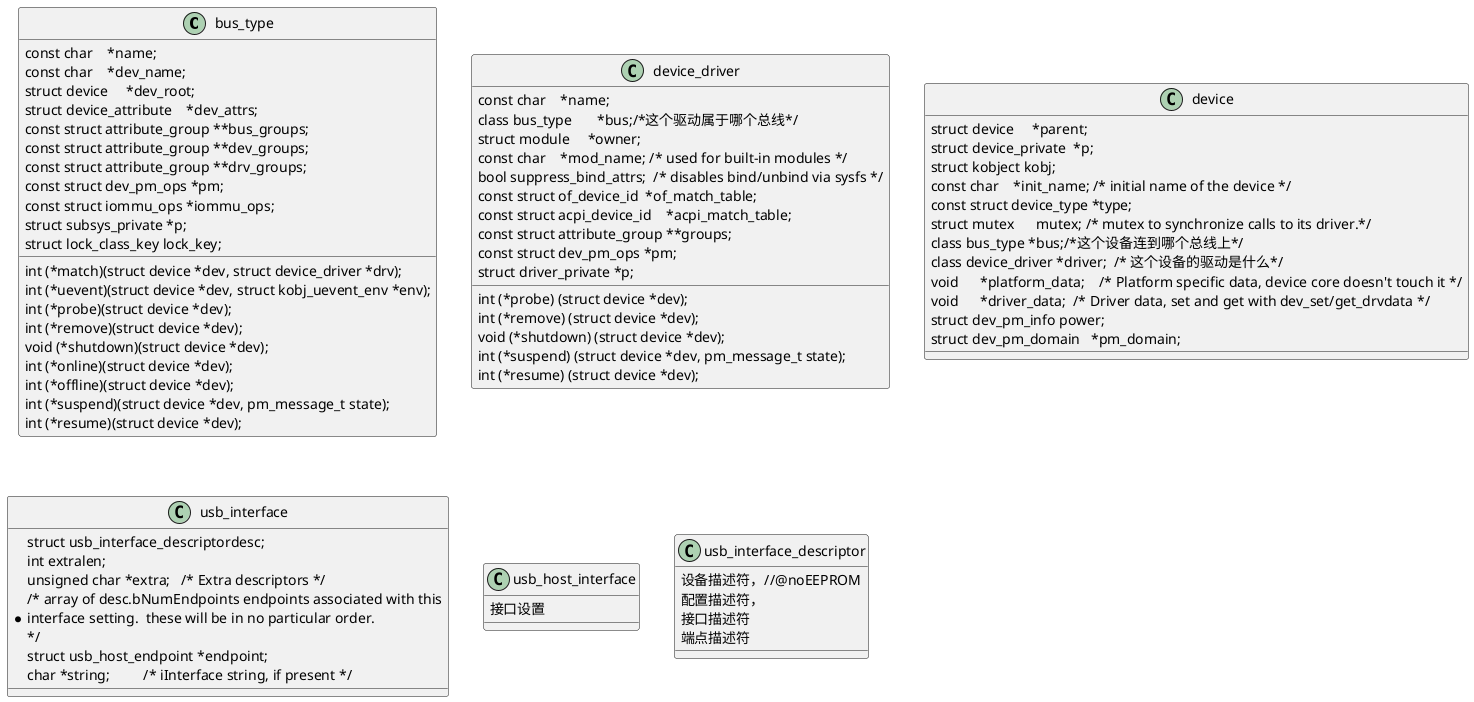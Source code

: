 @startuml


class bus_type {
   const char    *name;
   const char    *dev_name;
   struct device     *dev_root;
   struct device_attribute    *dev_attrs;
   const struct attribute_group **bus_groups;
   const struct attribute_group **dev_groups;
   const struct attribute_group **drv_groups;
   int (*match)(struct device *dev, struct device_driver *drv);
   int (*uevent)(struct device *dev, struct kobj_uevent_env *env);
   int (*probe)(struct device *dev);
   int (*remove)(struct device *dev);
   void (*shutdown)(struct device *dev);
   int (*online)(struct device *dev);
   int (*offline)(struct device *dev);
   int (*suspend)(struct device *dev, pm_message_t state);
   int (*resume)(struct device *dev);
   const struct dev_pm_ops *pm;
   const struct iommu_ops *iommu_ops;
   struct subsys_private *p;
   struct lock_class_key lock_key;
}

class device_driver{
   const char    *name;
   class bus_type       *bus;/*这个驱动属于哪个总线*/
   struct module     *owner;
   const char    *mod_name; /* used for built-in modules */
   bool suppress_bind_attrs;  /* disables bind/unbind via sysfs */
   const struct of_device_id  *of_match_table;
   const struct acpi_device_id    *acpi_match_table;
   int (*probe) (struct device *dev);
   int (*remove) (struct device *dev);
   void (*shutdown) (struct device *dev);
   int (*suspend) (struct device *dev, pm_message_t state);
   int (*resume) (struct device *dev);
   const struct attribute_group **groups;
   const struct dev_pm_ops *pm;
   struct driver_private *p;
}

class device {
   struct device     *parent;
   struct device_private  *p;
   struct kobject kobj;
   const char    *init_name; /* initial name of the device */
   const struct device_type *type;
   struct mutex      mutex; /* mutex to synchronize calls to its driver.*/
   class bus_type *bus;/*这个设备连到哪个总线上*/
   class device_driver *driver;  /* 这个设备的驱动是什么*/
   void      *platform_data;    /* Platform specific data, device core doesn't touch it */
   void      *driver_data;  /* Driver data, set and get with dev_set/get_drvdata */
   struct dev_pm_info power;
   struct dev_pm_domain   *pm_domain;
}

class usb_interface{
	struct usb_interface_descriptor	desc;
	int extralen;
	unsigned char *extra;   /* Extra descriptors */
	/* array of desc.bNumEndpoints endpoints associated with this
	 * interface setting.  these will be in no particular order.
	 */
	struct usb_host_endpoint *endpoint;
	char *string;		/* iInterface string, if present */
}
class usb_host_interface{
    接口设置
}

class usb_interface_descriptor{
    设备描述符，//@noEEPROM
    配置描述符，
    接口描述符
    端点描述符
}


@enduml